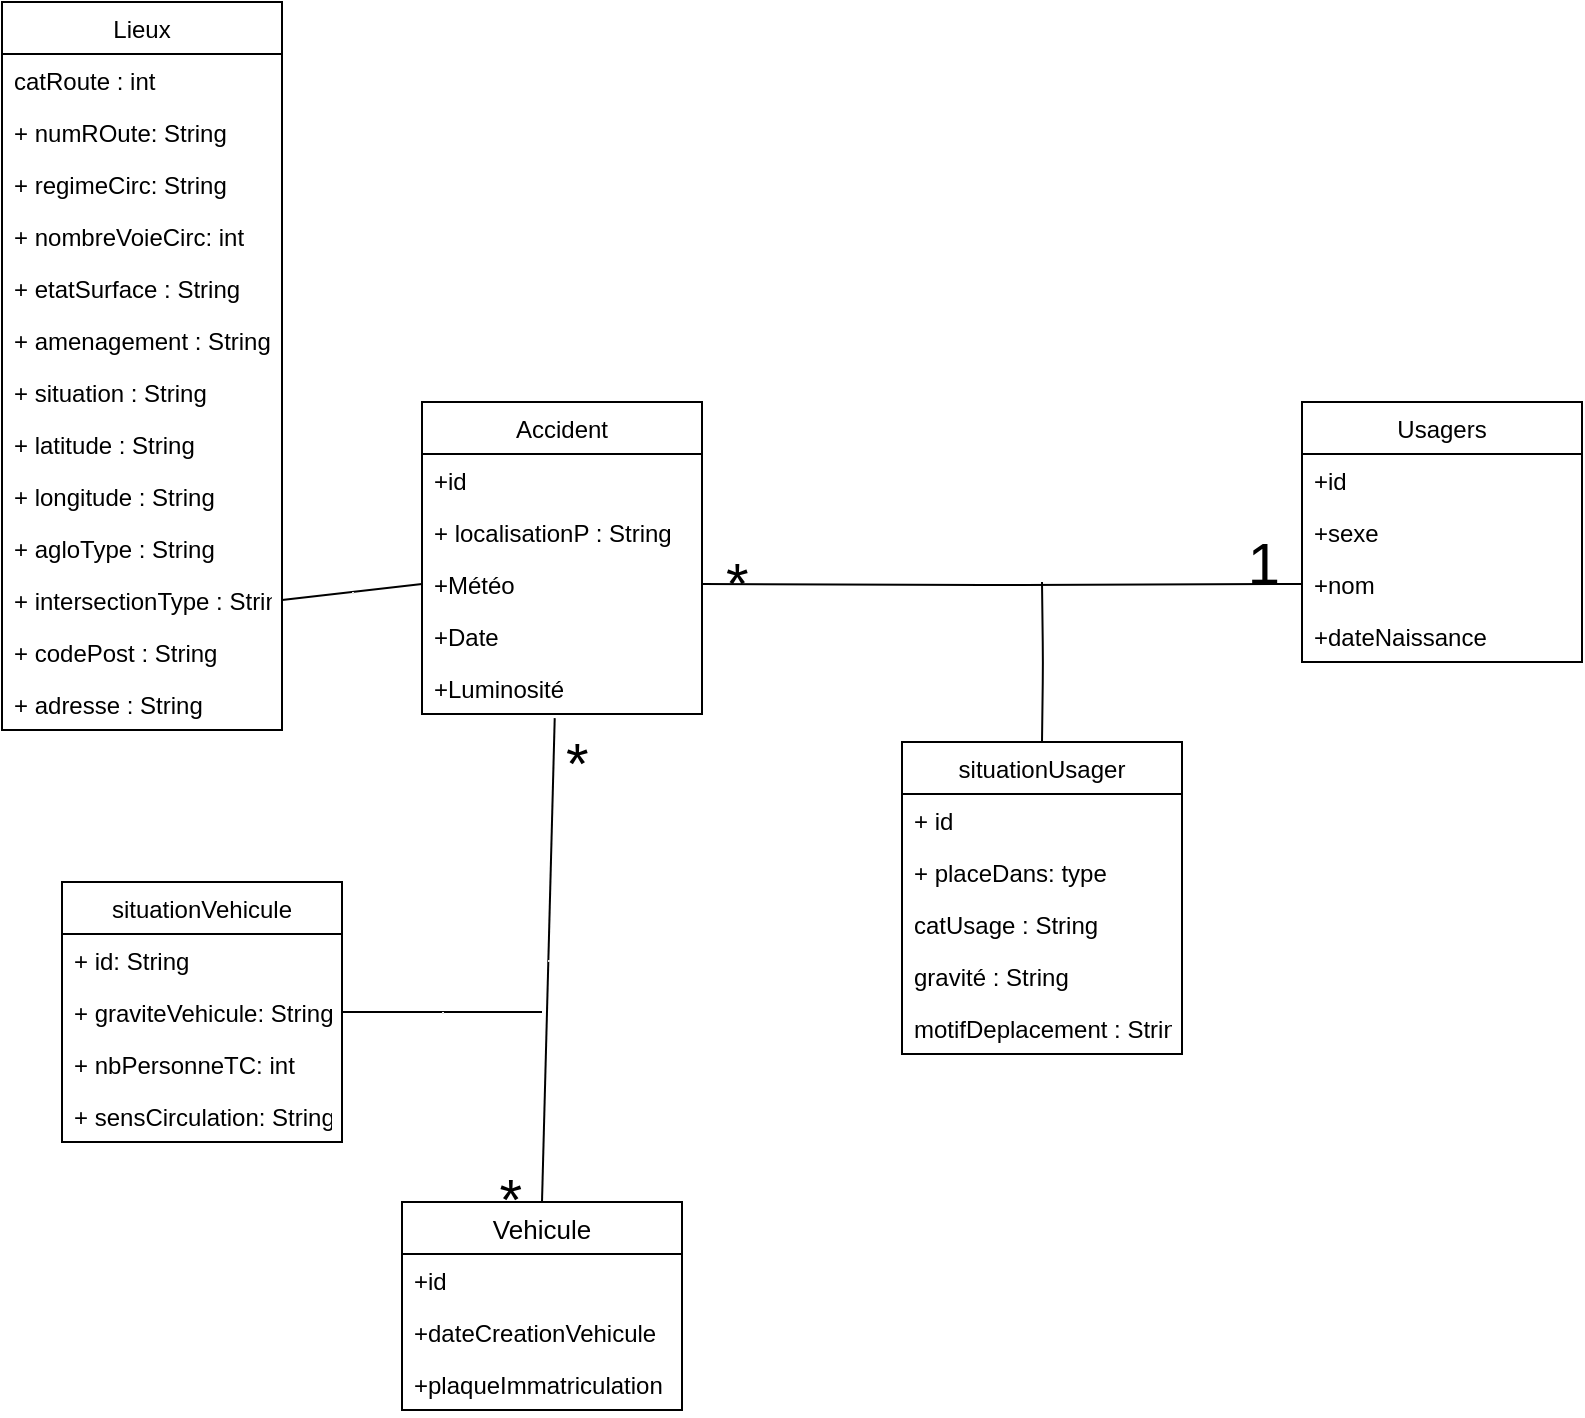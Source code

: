 <mxfile version="13.7.7" type="device"><diagram id="qZIlI-fYoJCqQe88DO4q" name="Page-1"><mxGraphModel dx="1553" dy="1639" grid="1" gridSize="10" guides="1" tooltips="1" connect="1" arrows="1" fold="1" page="1" pageScale="1" pageWidth="850" pageHeight="1100" math="0" shadow="0"><root><mxCell id="0"/><mxCell id="1" parent="0"/><mxCell id="_3n3PH5uTvvyRuFUMNKp-2" value="Accident" style="swimlane;fontStyle=0;childLayout=stackLayout;horizontal=1;startSize=26;fillColor=none;horizontalStack=0;resizeParent=1;resizeParentMax=0;resizeLast=0;collapsible=1;marginBottom=0;" vertex="1" parent="1"><mxGeometry x="230" y="190" width="140" height="156" as="geometry"/></mxCell><mxCell id="_3n3PH5uTvvyRuFUMNKp-3" value="+id" style="text;strokeColor=none;fillColor=none;align=left;verticalAlign=top;spacingLeft=4;spacingRight=4;overflow=hidden;rotatable=0;points=[[0,0.5],[1,0.5]];portConstraint=eastwest;" vertex="1" parent="_3n3PH5uTvvyRuFUMNKp-2"><mxGeometry y="26" width="140" height="26" as="geometry"/></mxCell><mxCell id="_3n3PH5uTvvyRuFUMNKp-83" value="+ localisationP : String" style="text;strokeColor=none;fillColor=none;align=left;verticalAlign=top;spacingLeft=4;spacingRight=4;overflow=hidden;rotatable=0;points=[[0,0.5],[1,0.5]];portConstraint=eastwest;" vertex="1" parent="_3n3PH5uTvvyRuFUMNKp-2"><mxGeometry y="52" width="140" height="26" as="geometry"/></mxCell><mxCell id="_3n3PH5uTvvyRuFUMNKp-5" value="+Météo&#xA;&#xA;&#xA;" style="text;strokeColor=none;fillColor=none;align=left;verticalAlign=top;spacingLeft=4;spacingRight=4;overflow=hidden;rotatable=0;points=[[0,0.5],[1,0.5]];portConstraint=eastwest;" vertex="1" parent="_3n3PH5uTvvyRuFUMNKp-2"><mxGeometry y="78" width="140" height="26" as="geometry"/></mxCell><mxCell id="_3n3PH5uTvvyRuFUMNKp-4" value="+Date" style="text;strokeColor=none;fillColor=none;align=left;verticalAlign=top;spacingLeft=4;spacingRight=4;overflow=hidden;rotatable=0;points=[[0,0.5],[1,0.5]];portConstraint=eastwest;" vertex="1" parent="_3n3PH5uTvvyRuFUMNKp-2"><mxGeometry y="104" width="140" height="26" as="geometry"/></mxCell><mxCell id="_3n3PH5uTvvyRuFUMNKp-6" value="+Luminosité" style="text;strokeColor=none;fillColor=none;align=left;verticalAlign=top;spacingLeft=4;spacingRight=4;overflow=hidden;rotatable=0;points=[[0,0.5],[1,0.5]];portConstraint=eastwest;" vertex="1" parent="_3n3PH5uTvvyRuFUMNKp-2"><mxGeometry y="130" width="140" height="26" as="geometry"/></mxCell><mxCell id="_3n3PH5uTvvyRuFUMNKp-14" value="Usagers" style="swimlane;fontStyle=0;childLayout=stackLayout;horizontal=1;startSize=26;fillColor=none;horizontalStack=0;resizeParent=1;resizeParentMax=0;resizeLast=0;collapsible=1;marginBottom=0;" vertex="1" parent="1"><mxGeometry x="670" y="190" width="140" height="130" as="geometry"/></mxCell><mxCell id="_3n3PH5uTvvyRuFUMNKp-15" value="+id" style="text;strokeColor=none;fillColor=none;align=left;verticalAlign=top;spacingLeft=4;spacingRight=4;overflow=hidden;rotatable=0;points=[[0,0.5],[1,0.5]];portConstraint=eastwest;" vertex="1" parent="_3n3PH5uTvvyRuFUMNKp-14"><mxGeometry y="26" width="140" height="26" as="geometry"/></mxCell><mxCell id="_3n3PH5uTvvyRuFUMNKp-16" value="+sexe" style="text;strokeColor=none;fillColor=none;align=left;verticalAlign=top;spacingLeft=4;spacingRight=4;overflow=hidden;rotatable=0;points=[[0,0.5],[1,0.5]];portConstraint=eastwest;" vertex="1" parent="_3n3PH5uTvvyRuFUMNKp-14"><mxGeometry y="52" width="140" height="26" as="geometry"/></mxCell><mxCell id="_3n3PH5uTvvyRuFUMNKp-18" value="+nom" style="text;strokeColor=none;fillColor=none;align=left;verticalAlign=top;spacingLeft=4;spacingRight=4;overflow=hidden;rotatable=0;points=[[0,0.5],[1,0.5]];portConstraint=eastwest;" vertex="1" parent="_3n3PH5uTvvyRuFUMNKp-14"><mxGeometry y="78" width="140" height="26" as="geometry"/></mxCell><mxCell id="_3n3PH5uTvvyRuFUMNKp-19" value="+dateNaissance" style="text;strokeColor=none;fillColor=none;align=left;verticalAlign=top;spacingLeft=4;spacingRight=4;overflow=hidden;rotatable=0;points=[[0,0.5],[1,0.5]];portConstraint=eastwest;" vertex="1" parent="_3n3PH5uTvvyRuFUMNKp-14"><mxGeometry y="104" width="140" height="26" as="geometry"/></mxCell><mxCell id="_3n3PH5uTvvyRuFUMNKp-41" value="" style="endArrow=none;html=1;edgeStyle=orthogonalEdgeStyle;fillColor=#000000;exitX=1;exitY=0.5;exitDx=0;exitDy=0;entryX=0;entryY=0.5;entryDx=0;entryDy=0;" edge="1" parent="1" target="_3n3PH5uTvvyRuFUMNKp-18"><mxGeometry relative="1" as="geometry"><mxPoint x="370" y="281.0" as="sourcePoint"/><mxPoint x="570" y="284" as="targetPoint"/></mxGeometry></mxCell><mxCell id="_3n3PH5uTvvyRuFUMNKp-42" value="*" style="edgeLabel;resizable=0;html=1;align=left;verticalAlign=bottom;fontSize=29;labelBackgroundColor=none;" connectable="0" vertex="1" parent="_3n3PH5uTvvyRuFUMNKp-41"><mxGeometry x="-1" relative="1" as="geometry"><mxPoint x="10" y="19" as="offset"/></mxGeometry></mxCell><mxCell id="_3n3PH5uTvvyRuFUMNKp-43" value="1" style="edgeLabel;resizable=0;html=1;align=right;verticalAlign=bottom;labelBackgroundColor=none;fontSize=29;" connectable="0" vertex="1" parent="_3n3PH5uTvvyRuFUMNKp-41"><mxGeometry x="1" relative="1" as="geometry"><mxPoint x="-10" y="9" as="offset"/></mxGeometry></mxCell><mxCell id="_3n3PH5uTvvyRuFUMNKp-24" value="situationUsager" style="swimlane;fontStyle=0;childLayout=stackLayout;horizontal=1;startSize=26;fillColor=none;horizontalStack=0;resizeParent=1;resizeParentMax=0;resizeLast=0;collapsible=1;marginBottom=0;" vertex="1" parent="1"><mxGeometry x="470" y="360" width="140" height="156" as="geometry"/></mxCell><mxCell id="_3n3PH5uTvvyRuFUMNKp-25" value="+ id" style="text;strokeColor=none;fillColor=none;align=left;verticalAlign=top;spacingLeft=4;spacingRight=4;overflow=hidden;rotatable=0;points=[[0,0.5],[1,0.5]];portConstraint=eastwest;" vertex="1" parent="_3n3PH5uTvvyRuFUMNKp-24"><mxGeometry y="26" width="140" height="26" as="geometry"/></mxCell><mxCell id="_3n3PH5uTvvyRuFUMNKp-27" value="+ placeDans: type" style="text;strokeColor=none;fillColor=none;align=left;verticalAlign=top;spacingLeft=4;spacingRight=4;overflow=hidden;rotatable=0;points=[[0,0.5],[1,0.5]];portConstraint=eastwest;" vertex="1" parent="_3n3PH5uTvvyRuFUMNKp-24"><mxGeometry y="52" width="140" height="26" as="geometry"/></mxCell><mxCell id="_3n3PH5uTvvyRuFUMNKp-76" value="catUsage : String" style="text;strokeColor=none;fillColor=none;align=left;verticalAlign=top;spacingLeft=4;spacingRight=4;overflow=hidden;rotatable=0;points=[[0,0.5],[1,0.5]];portConstraint=eastwest;" vertex="1" parent="_3n3PH5uTvvyRuFUMNKp-24"><mxGeometry y="78" width="140" height="26" as="geometry"/></mxCell><mxCell id="_3n3PH5uTvvyRuFUMNKp-77" value="gravité : String" style="text;strokeColor=none;fillColor=none;align=left;verticalAlign=top;spacingLeft=4;spacingRight=4;overflow=hidden;rotatable=0;points=[[0,0.5],[1,0.5]];portConstraint=eastwest;" vertex="1" parent="_3n3PH5uTvvyRuFUMNKp-24"><mxGeometry y="104" width="140" height="26" as="geometry"/></mxCell><mxCell id="_3n3PH5uTvvyRuFUMNKp-78" value="motifDeplacement : String" style="text;strokeColor=none;fillColor=none;align=left;verticalAlign=top;spacingLeft=4;spacingRight=4;overflow=hidden;rotatable=0;points=[[0,0.5],[1,0.5]];portConstraint=eastwest;" vertex="1" parent="_3n3PH5uTvvyRuFUMNKp-24"><mxGeometry y="130" width="140" height="26" as="geometry"/></mxCell><mxCell id="_3n3PH5uTvvyRuFUMNKp-44" value="" style="endArrow=none;html=1;edgeStyle=orthogonalEdgeStyle;fillColor=#000000;entryX=0.5;entryY=0;entryDx=0;entryDy=0;" edge="1" parent="1" target="_3n3PH5uTvvyRuFUMNKp-24"><mxGeometry relative="1" as="geometry"><mxPoint x="540" y="280" as="sourcePoint"/><mxPoint x="590" y="420" as="targetPoint"/></mxGeometry></mxCell><mxCell id="_3n3PH5uTvvyRuFUMNKp-54" value="²²" style="endArrow=none;html=1;fillColor=#000000;exitX=0.474;exitY=1.079;exitDx=0;exitDy=0;exitPerimeter=0;rounded=0;fontSize=1;entryX=0.5;entryY=0;entryDx=0;entryDy=0;" edge="1" parent="1" source="_3n3PH5uTvvyRuFUMNKp-6" target="_3n3PH5uTvvyRuFUMNKp-8"><mxGeometry relative="1" as="geometry"><mxPoint x="380" y="291.0" as="sourcePoint"/><mxPoint x="290" y="580" as="targetPoint"/></mxGeometry></mxCell><mxCell id="_3n3PH5uTvvyRuFUMNKp-55" value="*" style="edgeLabel;resizable=0;html=1;align=left;verticalAlign=bottom;fontSize=29;labelBackgroundColor=none;" connectable="0" vertex="1" parent="_3n3PH5uTvvyRuFUMNKp-54"><mxGeometry x="-1" relative="1" as="geometry"><mxPoint x="3.64" y="41.95" as="offset"/></mxGeometry></mxCell><mxCell id="_3n3PH5uTvvyRuFUMNKp-56" value="*" style="edgeLabel;resizable=0;html=1;align=right;verticalAlign=bottom;labelBackgroundColor=none;fontSize=29;" connectable="0" vertex="1" parent="_3n3PH5uTvvyRuFUMNKp-54"><mxGeometry x="1" relative="1" as="geometry"><mxPoint x="-10" y="19" as="offset"/></mxGeometry></mxCell><mxCell id="_3n3PH5uTvvyRuFUMNKp-57" value="²²" style="endArrow=none;html=1;fillColor=#000000;exitX=1;exitY=0.5;exitDx=0;exitDy=0;rounded=0;fontSize=1;" edge="1" parent="1"><mxGeometry relative="1" as="geometry"><mxPoint x="190" y="495" as="sourcePoint"/><mxPoint x="290" y="495" as="targetPoint"/></mxGeometry></mxCell><mxCell id="_3n3PH5uTvvyRuFUMNKp-20" value="situationVehicule" style="swimlane;fontStyle=0;childLayout=stackLayout;horizontal=1;startSize=26;fillColor=none;horizontalStack=0;resizeParent=1;resizeParentMax=0;resizeLast=0;collapsible=1;marginBottom=0;" vertex="1" parent="1"><mxGeometry x="50" y="430" width="140" height="130" as="geometry"/></mxCell><mxCell id="_3n3PH5uTvvyRuFUMNKp-72" value="+ id: String" style="text;strokeColor=none;fillColor=none;align=left;verticalAlign=top;spacingLeft=4;spacingRight=4;overflow=hidden;rotatable=0;points=[[0,0.5],[1,0.5]];portConstraint=eastwest;" vertex="1" parent="_3n3PH5uTvvyRuFUMNKp-20"><mxGeometry y="26" width="140" height="26" as="geometry"/></mxCell><mxCell id="_3n3PH5uTvvyRuFUMNKp-21" value="+ graviteVehicule: String" style="text;strokeColor=none;fillColor=none;align=left;verticalAlign=top;spacingLeft=4;spacingRight=4;overflow=hidden;rotatable=0;points=[[0,0.5],[1,0.5]];portConstraint=eastwest;" vertex="1" parent="_3n3PH5uTvvyRuFUMNKp-20"><mxGeometry y="52" width="140" height="26" as="geometry"/></mxCell><mxCell id="_3n3PH5uTvvyRuFUMNKp-74" value="+ nbPersonneTC: int" style="text;strokeColor=none;fillColor=none;align=left;verticalAlign=top;spacingLeft=4;spacingRight=4;overflow=hidden;rotatable=0;points=[[0,0.5],[1,0.5]];portConstraint=eastwest;" vertex="1" parent="_3n3PH5uTvvyRuFUMNKp-20"><mxGeometry y="78" width="140" height="26" as="geometry"/></mxCell><mxCell id="_3n3PH5uTvvyRuFUMNKp-22" value="+ sensCirculation: String" style="text;strokeColor=none;fillColor=none;align=left;verticalAlign=top;spacingLeft=4;spacingRight=4;overflow=hidden;rotatable=0;points=[[0,0.5],[1,0.5]];portConstraint=eastwest;" vertex="1" parent="_3n3PH5uTvvyRuFUMNKp-20"><mxGeometry y="104" width="140" height="26" as="geometry"/></mxCell><mxCell id="_3n3PH5uTvvyRuFUMNKp-60" value="²²" style="endArrow=none;html=1;fillColor=#000000;exitX=1;exitY=0.5;exitDx=0;exitDy=0;rounded=0;fontSize=1;entryX=0;entryY=0.5;entryDx=0;entryDy=0;" edge="1" parent="1" source="_3n3PH5uTvvyRuFUMNKp-69" target="_3n3PH5uTvvyRuFUMNKp-5"><mxGeometry relative="1" as="geometry"><mxPoint x="200" y="505" as="sourcePoint"/><mxPoint x="300" y="505" as="targetPoint"/></mxGeometry></mxCell><mxCell id="_3n3PH5uTvvyRuFUMNKp-8" value="Vehicule" style="swimlane;fontStyle=0;childLayout=stackLayout;horizontal=1;startSize=26;fillColor=none;horizontalStack=0;resizeParent=1;resizeParentMax=0;resizeLast=0;collapsible=1;marginBottom=0;fontSize=13;" vertex="1" parent="1"><mxGeometry x="220" y="590" width="140" height="104" as="geometry"/></mxCell><mxCell id="_3n3PH5uTvvyRuFUMNKp-9" value="+id" style="text;strokeColor=none;fillColor=none;align=left;verticalAlign=top;spacingLeft=4;spacingRight=4;overflow=hidden;rotatable=0;points=[[0,0.5],[1,0.5]];portConstraint=eastwest;" vertex="1" parent="_3n3PH5uTvvyRuFUMNKp-8"><mxGeometry y="26" width="140" height="26" as="geometry"/></mxCell><mxCell id="_3n3PH5uTvvyRuFUMNKp-75" value="+dateCreationVehicule" style="text;strokeColor=none;fillColor=none;align=left;verticalAlign=top;spacingLeft=4;spacingRight=4;overflow=hidden;rotatable=0;points=[[0,0.5],[1,0.5]];portConstraint=eastwest;" vertex="1" parent="_3n3PH5uTvvyRuFUMNKp-8"><mxGeometry y="52" width="140" height="26" as="geometry"/></mxCell><mxCell id="_3n3PH5uTvvyRuFUMNKp-10" value="+plaqueImmatriculation" style="text;strokeColor=none;fillColor=none;align=left;verticalAlign=top;spacingLeft=4;spacingRight=4;overflow=hidden;rotatable=0;points=[[0,0.5],[1,0.5]];portConstraint=eastwest;" vertex="1" parent="_3n3PH5uTvvyRuFUMNKp-8"><mxGeometry y="78" width="140" height="26" as="geometry"/></mxCell><mxCell id="_3n3PH5uTvvyRuFUMNKp-30" value="Lieux" style="swimlane;fontStyle=0;childLayout=stackLayout;horizontal=1;startSize=26;fillColor=none;horizontalStack=0;resizeParent=1;resizeParentMax=0;resizeLast=0;collapsible=1;marginBottom=0;" vertex="1" parent="1"><mxGeometry x="20" y="-10" width="140" height="364" as="geometry"/></mxCell><mxCell id="_3n3PH5uTvvyRuFUMNKp-31" value="catRoute : int" style="text;strokeColor=none;fillColor=none;align=left;verticalAlign=top;spacingLeft=4;spacingRight=4;overflow=hidden;rotatable=0;points=[[0,0.5],[1,0.5]];portConstraint=eastwest;" vertex="1" parent="_3n3PH5uTvvyRuFUMNKp-30"><mxGeometry y="26" width="140" height="26" as="geometry"/></mxCell><mxCell id="_3n3PH5uTvvyRuFUMNKp-32" value="+ numROute: String" style="text;strokeColor=none;fillColor=none;align=left;verticalAlign=top;spacingLeft=4;spacingRight=4;overflow=hidden;rotatable=0;points=[[0,0.5],[1,0.5]];portConstraint=eastwest;" vertex="1" parent="_3n3PH5uTvvyRuFUMNKp-30"><mxGeometry y="52" width="140" height="26" as="geometry"/></mxCell><mxCell id="_3n3PH5uTvvyRuFUMNKp-61" value="+ regimeCirc: String" style="text;strokeColor=none;fillColor=none;align=left;verticalAlign=top;spacingLeft=4;spacingRight=4;overflow=hidden;rotatable=0;points=[[0,0.5],[1,0.5]];portConstraint=eastwest;" vertex="1" parent="_3n3PH5uTvvyRuFUMNKp-30"><mxGeometry y="78" width="140" height="26" as="geometry"/></mxCell><mxCell id="_3n3PH5uTvvyRuFUMNKp-62" value="+ nombreVoieCirc: int" style="text;strokeColor=none;fillColor=none;align=left;verticalAlign=top;spacingLeft=4;spacingRight=4;overflow=hidden;rotatable=0;points=[[0,0.5],[1,0.5]];portConstraint=eastwest;" vertex="1" parent="_3n3PH5uTvvyRuFUMNKp-30"><mxGeometry y="104" width="140" height="26" as="geometry"/></mxCell><mxCell id="_3n3PH5uTvvyRuFUMNKp-63" value="+ etatSurface : String" style="text;strokeColor=none;fillColor=none;align=left;verticalAlign=top;spacingLeft=4;spacingRight=4;overflow=hidden;rotatable=0;points=[[0,0.5],[1,0.5]];portConstraint=eastwest;" vertex="1" parent="_3n3PH5uTvvyRuFUMNKp-30"><mxGeometry y="130" width="140" height="26" as="geometry"/></mxCell><mxCell id="_3n3PH5uTvvyRuFUMNKp-64" value="+ amenagement : String" style="text;strokeColor=none;fillColor=none;align=left;verticalAlign=top;spacingLeft=4;spacingRight=4;overflow=hidden;rotatable=0;points=[[0,0.5],[1,0.5]];portConstraint=eastwest;" vertex="1" parent="_3n3PH5uTvvyRuFUMNKp-30"><mxGeometry y="156" width="140" height="26" as="geometry"/></mxCell><mxCell id="_3n3PH5uTvvyRuFUMNKp-65" value="+ situation : String" style="text;strokeColor=none;fillColor=none;align=left;verticalAlign=top;spacingLeft=4;spacingRight=4;overflow=hidden;rotatable=0;points=[[0,0.5],[1,0.5]];portConstraint=eastwest;" vertex="1" parent="_3n3PH5uTvvyRuFUMNKp-30"><mxGeometry y="182" width="140" height="26" as="geometry"/></mxCell><mxCell id="_3n3PH5uTvvyRuFUMNKp-66" value="+ latitude : String" style="text;strokeColor=none;fillColor=none;align=left;verticalAlign=top;spacingLeft=4;spacingRight=4;overflow=hidden;rotatable=0;points=[[0,0.5],[1,0.5]];portConstraint=eastwest;" vertex="1" parent="_3n3PH5uTvvyRuFUMNKp-30"><mxGeometry y="208" width="140" height="26" as="geometry"/></mxCell><mxCell id="_3n3PH5uTvvyRuFUMNKp-67" value="+ longitude : String" style="text;strokeColor=none;fillColor=none;align=left;verticalAlign=top;spacingLeft=4;spacingRight=4;overflow=hidden;rotatable=0;points=[[0,0.5],[1,0.5]];portConstraint=eastwest;" vertex="1" parent="_3n3PH5uTvvyRuFUMNKp-30"><mxGeometry y="234" width="140" height="26" as="geometry"/></mxCell><mxCell id="_3n3PH5uTvvyRuFUMNKp-68" value="+ agloType : String" style="text;strokeColor=none;fillColor=none;align=left;verticalAlign=top;spacingLeft=4;spacingRight=4;overflow=hidden;rotatable=0;points=[[0,0.5],[1,0.5]];portConstraint=eastwest;" vertex="1" parent="_3n3PH5uTvvyRuFUMNKp-30"><mxGeometry y="260" width="140" height="26" as="geometry"/></mxCell><mxCell id="_3n3PH5uTvvyRuFUMNKp-69" value="+ intersectionType : String" style="text;strokeColor=none;fillColor=none;align=left;verticalAlign=top;spacingLeft=4;spacingRight=4;overflow=hidden;rotatable=0;points=[[0,0.5],[1,0.5]];portConstraint=eastwest;" vertex="1" parent="_3n3PH5uTvvyRuFUMNKp-30"><mxGeometry y="286" width="140" height="26" as="geometry"/></mxCell><mxCell id="_3n3PH5uTvvyRuFUMNKp-70" value="+ codePost : String" style="text;strokeColor=none;fillColor=none;align=left;verticalAlign=top;spacingLeft=4;spacingRight=4;overflow=hidden;rotatable=0;points=[[0,0.5],[1,0.5]];portConstraint=eastwest;" vertex="1" parent="_3n3PH5uTvvyRuFUMNKp-30"><mxGeometry y="312" width="140" height="26" as="geometry"/></mxCell><mxCell id="_3n3PH5uTvvyRuFUMNKp-33" value="+ adresse : String" style="text;strokeColor=none;fillColor=none;align=left;verticalAlign=top;spacingLeft=4;spacingRight=4;overflow=hidden;rotatable=0;points=[[0,0.5],[1,0.5]];portConstraint=eastwest;" vertex="1" parent="_3n3PH5uTvvyRuFUMNKp-30"><mxGeometry y="338" width="140" height="26" as="geometry"/></mxCell></root></mxGraphModel></diagram></mxfile>